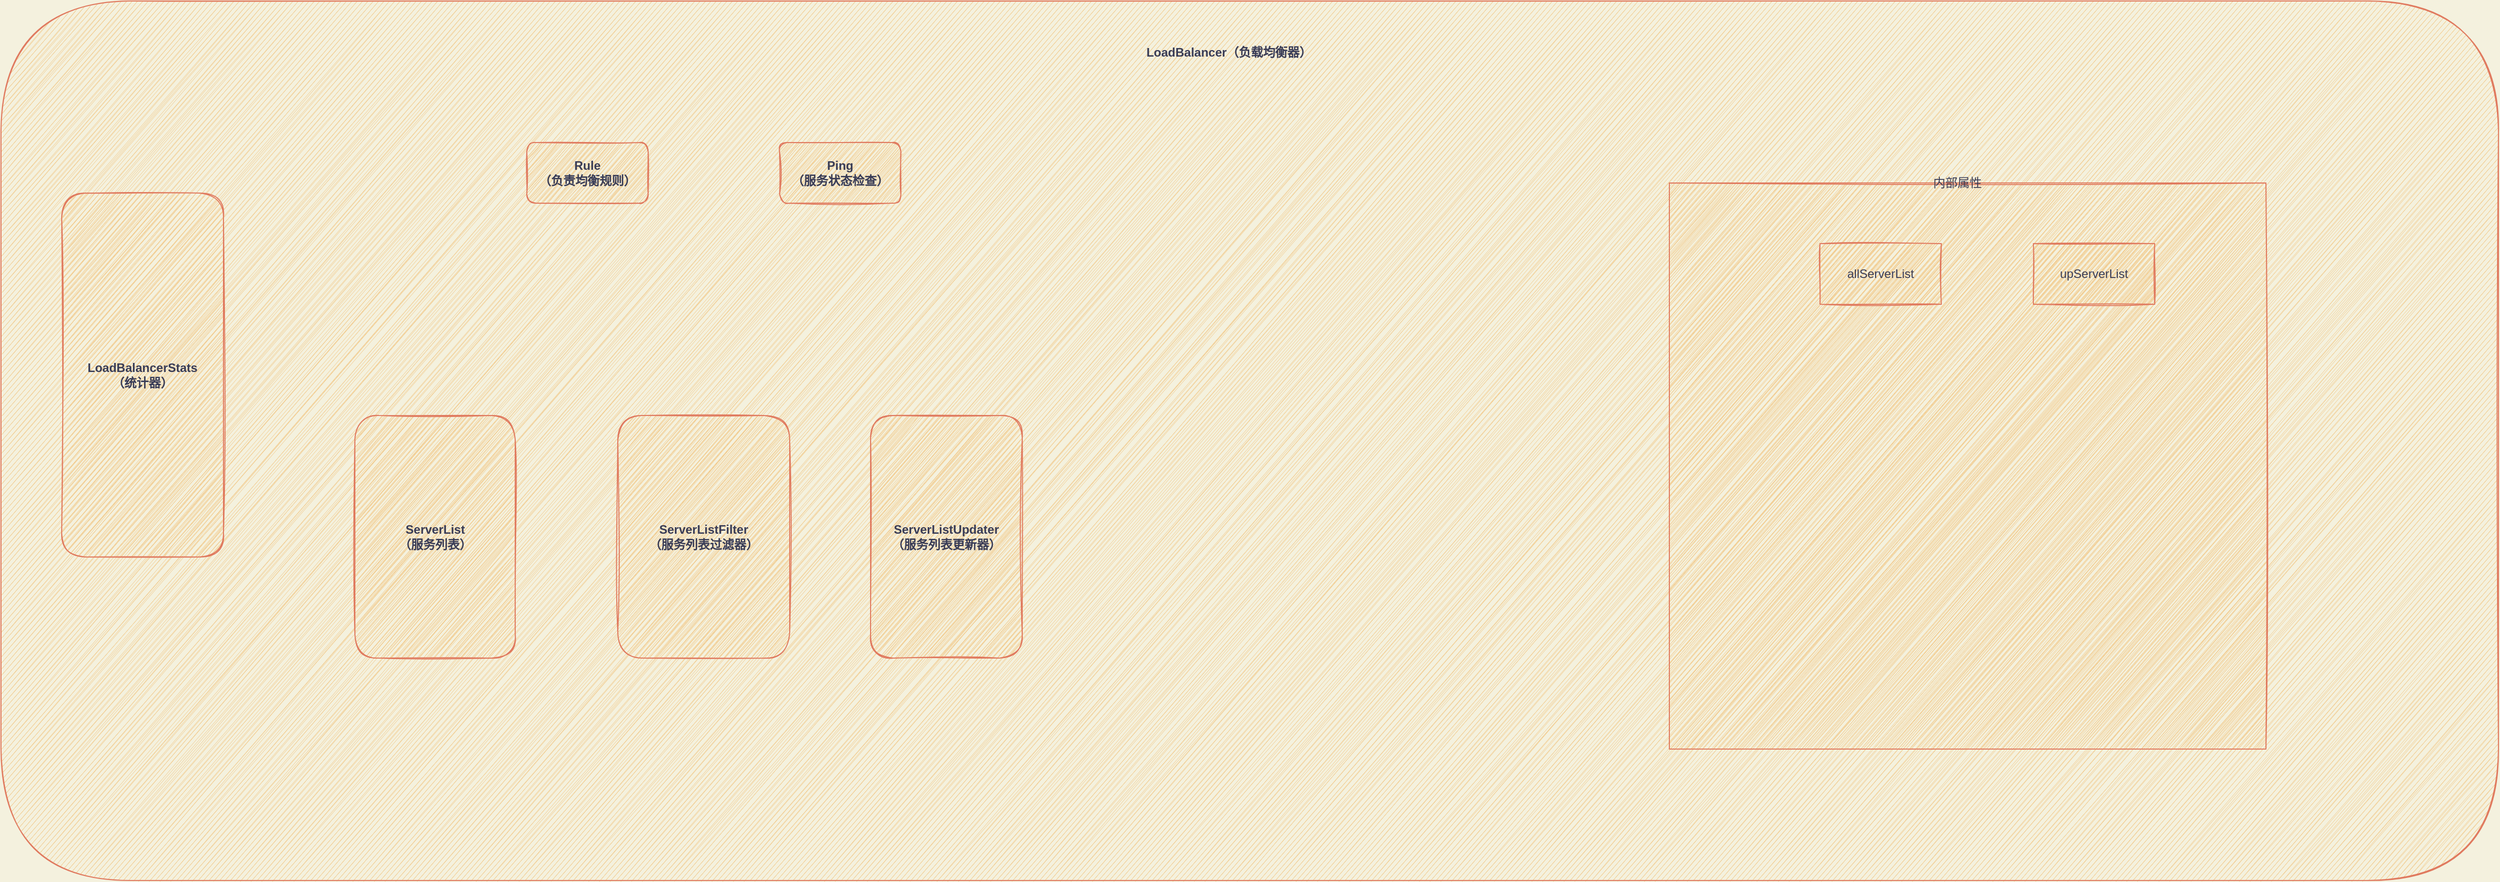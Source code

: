<mxfile version="13.6.5" type="device"><diagram id="7VBPckI6EDzvEo5brM_K" name="Page-1"><mxGraphModel dx="3651" dy="970" grid="1" gridSize="10" guides="1" tooltips="1" connect="1" arrows="1" fold="1" page="1" pageScale="1" pageWidth="1169" pageHeight="1654" background="#F4F1DE" math="0" shadow="0"><root><mxCell id="0"/><mxCell id="1" parent="0"/><mxCell id="t4PySiSpe8JqKL9ekKlr-108" value="" style="rounded=1;whiteSpace=wrap;html=1;sketch=1;strokeColor=#E07A5F;fillColor=#F2CC8F;fontColor=#393C56;fontStyle=1" vertex="1" parent="1"><mxGeometry x="-630" y="40" width="2470" height="870" as="geometry"/></mxCell><mxCell id="t4PySiSpe8JqKL9ekKlr-110" value="Rule&lt;br&gt;（负责均衡规则）" style="rounded=1;whiteSpace=wrap;html=1;sketch=1;strokeColor=#E07A5F;fillColor=#F2CC8F;fontColor=#393C56;fontStyle=1" vertex="1" parent="1"><mxGeometry x="-110" y="180" width="120" height="60" as="geometry"/></mxCell><mxCell id="t4PySiSpe8JqKL9ekKlr-111" value="Ping&lt;br&gt;（服务状态检查）" style="rounded=1;whiteSpace=wrap;html=1;sketch=1;strokeColor=#E07A5F;fillColor=#F2CC8F;fontColor=#393C56;fontStyle=1" vertex="1" parent="1"><mxGeometry x="140" y="180" width="120" height="60" as="geometry"/></mxCell><mxCell id="t4PySiSpe8JqKL9ekKlr-109" value="LoadBalancer（负载均衡器）" style="text;html=1;strokeColor=none;fillColor=none;align=center;verticalAlign=middle;whiteSpace=wrap;rounded=0;sketch=1;fontColor=#393C56;fontStyle=1" vertex="1" parent="1"><mxGeometry x="360.998" y="73.846" width="446.875" height="33.846" as="geometry"/></mxCell><mxCell id="t4PySiSpe8JqKL9ekKlr-117" value="ServerListFilter&lt;br&gt;（服务列表过滤器）" style="rounded=1;whiteSpace=wrap;html=1;sketch=1;strokeColor=#E07A5F;fillColor=#F2CC8F;fontColor=#393C56;fontStyle=1" vertex="1" parent="1"><mxGeometry x="-20" y="450" width="170" height="240" as="geometry"/></mxCell><mxCell id="t4PySiSpe8JqKL9ekKlr-115" value="ServerList&lt;br&gt;（服务列表）" style="rounded=1;whiteSpace=wrap;html=1;sketch=1;strokeColor=#E07A5F;fillColor=#F2CC8F;fontColor=#393C56;fontStyle=1" vertex="1" parent="1"><mxGeometry x="-280" y="450" width="158.54" height="240" as="geometry"/></mxCell><mxCell id="t4PySiSpe8JqKL9ekKlr-112" value="LoadBalancerStats&lt;br&gt;（统计器）" style="rounded=1;whiteSpace=wrap;html=1;sketch=1;strokeColor=#E07A5F;fillColor=#F2CC8F;fontColor=#393C56;fontStyle=1" vertex="1" parent="1"><mxGeometry x="-570" y="230" width="160" height="360" as="geometry"/></mxCell><mxCell id="t4PySiSpe8JqKL9ekKlr-118" value="ServerListUpdater&lt;br&gt;（服务列表更新器）" style="rounded=1;whiteSpace=wrap;html=1;sketch=1;strokeColor=#E07A5F;fillColor=#F2CC8F;fontColor=#393C56;fontStyle=1" vertex="1" parent="1"><mxGeometry x="230" y="450" width="150" height="240" as="geometry"/></mxCell><mxCell id="t4PySiSpe8JqKL9ekKlr-125" value="" style="rounded=0;whiteSpace=wrap;html=1;sketch=1;strokeColor=#E07A5F;fillColor=#F2CC8F;fontColor=#393C56;" vertex="1" parent="1"><mxGeometry x="1020" y="220" width="590" height="560" as="geometry"/></mxCell><mxCell id="t4PySiSpe8JqKL9ekKlr-126" value="内部属性" style="text;html=1;strokeColor=none;fillColor=none;align=center;verticalAlign=middle;whiteSpace=wrap;rounded=0;sketch=1;fontColor=#393C56;" vertex="1" parent="1"><mxGeometry x="1240" y="210" width="130" height="20" as="geometry"/></mxCell><mxCell id="t4PySiSpe8JqKL9ekKlr-127" value="allServerList" style="rounded=0;whiteSpace=wrap;html=1;sketch=1;strokeColor=#E07A5F;fillColor=#F2CC8F;fontColor=#393C56;" vertex="1" parent="1"><mxGeometry x="1169" y="280" width="120" height="60" as="geometry"/></mxCell><mxCell id="t4PySiSpe8JqKL9ekKlr-128" value="upServerList" style="rounded=0;whiteSpace=wrap;html=1;sketch=1;strokeColor=#E07A5F;fillColor=#F2CC8F;fontColor=#393C56;" vertex="1" parent="1"><mxGeometry x="1380" y="280" width="120" height="60" as="geometry"/></mxCell></root></mxGraphModel></diagram></mxfile>